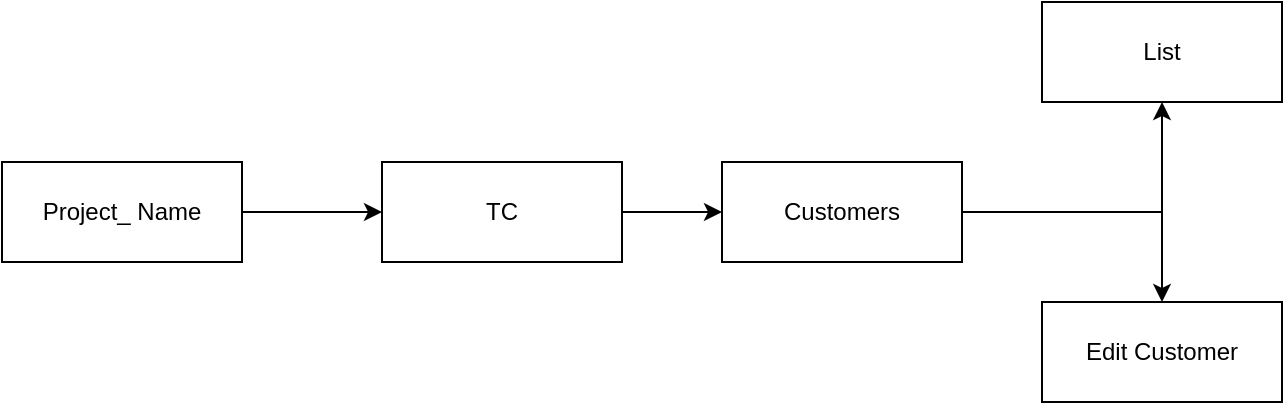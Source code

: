 <mxfile version="22.0.8" type="github">
  <diagram name="Страница — 1" id="NcWIyjvkIHTgLAWmghIz">
    <mxGraphModel dx="954" dy="617" grid="1" gridSize="10" guides="1" tooltips="1" connect="1" arrows="1" fold="1" page="1" pageScale="1" pageWidth="827" pageHeight="1169" math="0" shadow="0">
      <root>
        <mxCell id="0" />
        <mxCell id="1" parent="0" />
        <mxCell id="aQSW6BkRHfCX5rvKWjVm-3" style="edgeStyle=orthogonalEdgeStyle;rounded=0;orthogonalLoop=1;jettySize=auto;html=1;" edge="1" parent="1" source="aQSW6BkRHfCX5rvKWjVm-1" target="aQSW6BkRHfCX5rvKWjVm-2">
          <mxGeometry relative="1" as="geometry" />
        </mxCell>
        <mxCell id="aQSW6BkRHfCX5rvKWjVm-1" value="Project_ Name" style="rounded=0;whiteSpace=wrap;html=1;" vertex="1" parent="1">
          <mxGeometry x="100" y="190" width="120" height="50" as="geometry" />
        </mxCell>
        <mxCell id="aQSW6BkRHfCX5rvKWjVm-7" style="edgeStyle=orthogonalEdgeStyle;rounded=0;orthogonalLoop=1;jettySize=auto;html=1;exitX=1;exitY=0.5;exitDx=0;exitDy=0;entryX=0;entryY=0.5;entryDx=0;entryDy=0;" edge="1" parent="1" source="aQSW6BkRHfCX5rvKWjVm-2" target="aQSW6BkRHfCX5rvKWjVm-4">
          <mxGeometry relative="1" as="geometry" />
        </mxCell>
        <mxCell id="aQSW6BkRHfCX5rvKWjVm-2" value="TC" style="rounded=0;whiteSpace=wrap;html=1;" vertex="1" parent="1">
          <mxGeometry x="290" y="190" width="120" height="50" as="geometry" />
        </mxCell>
        <mxCell id="aQSW6BkRHfCX5rvKWjVm-8" style="edgeStyle=orthogonalEdgeStyle;rounded=0;orthogonalLoop=1;jettySize=auto;html=1;exitX=1;exitY=0.5;exitDx=0;exitDy=0;entryX=0.5;entryY=1;entryDx=0;entryDy=0;" edge="1" parent="1" source="aQSW6BkRHfCX5rvKWjVm-4" target="aQSW6BkRHfCX5rvKWjVm-5">
          <mxGeometry relative="1" as="geometry" />
        </mxCell>
        <mxCell id="aQSW6BkRHfCX5rvKWjVm-9" style="edgeStyle=orthogonalEdgeStyle;rounded=0;orthogonalLoop=1;jettySize=auto;html=1;entryX=0.5;entryY=0;entryDx=0;entryDy=0;" edge="1" parent="1" source="aQSW6BkRHfCX5rvKWjVm-4" target="aQSW6BkRHfCX5rvKWjVm-6">
          <mxGeometry relative="1" as="geometry" />
        </mxCell>
        <mxCell id="aQSW6BkRHfCX5rvKWjVm-4" value="Customers" style="rounded=0;whiteSpace=wrap;html=1;" vertex="1" parent="1">
          <mxGeometry x="460" y="190" width="120" height="50" as="geometry" />
        </mxCell>
        <mxCell id="aQSW6BkRHfCX5rvKWjVm-5" value="List" style="rounded=0;whiteSpace=wrap;html=1;" vertex="1" parent="1">
          <mxGeometry x="620" y="110" width="120" height="50" as="geometry" />
        </mxCell>
        <mxCell id="aQSW6BkRHfCX5rvKWjVm-6" value="Edit Customer" style="rounded=0;whiteSpace=wrap;html=1;" vertex="1" parent="1">
          <mxGeometry x="620" y="260" width="120" height="50" as="geometry" />
        </mxCell>
      </root>
    </mxGraphModel>
  </diagram>
</mxfile>
